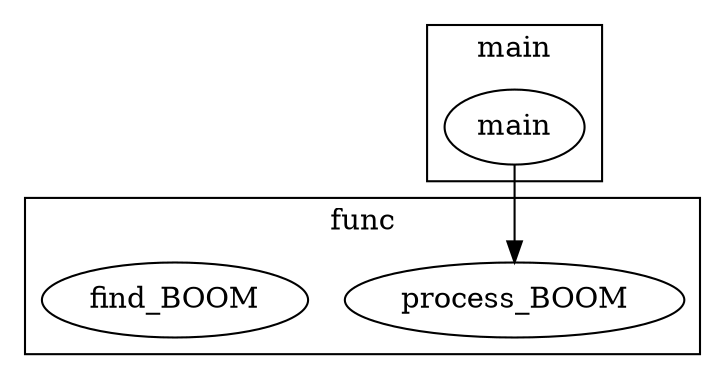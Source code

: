 digraph G {
	main->process_BOOM
subgraph cluster_37 {
	find_BOOM;
	process_BOOM;
	label = "func";
	}
subgraph cluster_75 {
	main;
	label = "main";
	}
}
